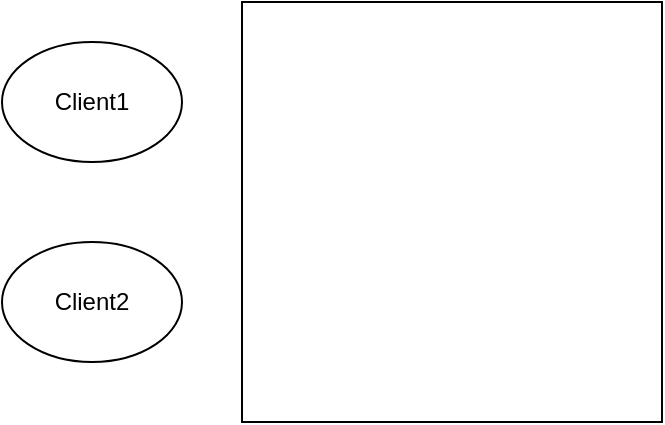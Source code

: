 <mxfile version="21.7.5" type="github">
  <diagram name="Page-1" id="74e2e168-ea6b-b213-b513-2b3c1d86103e">
    <mxGraphModel dx="436" dy="585" grid="1" gridSize="10" guides="1" tooltips="1" connect="1" arrows="1" fold="1" page="1" pageScale="1" pageWidth="1100" pageHeight="850" background="none" math="0" shadow="0">
      <root>
        <mxCell id="0" />
        <mxCell id="1" parent="0" />
        <mxCell id="3p74Ai3e4aje1u9l1uDw-1" value="Client1" style="ellipse;whiteSpace=wrap;html=1;" vertex="1" parent="1">
          <mxGeometry x="40" y="20" width="90" height="60" as="geometry" />
        </mxCell>
        <mxCell id="3p74Ai3e4aje1u9l1uDw-2" value="Client2" style="ellipse;whiteSpace=wrap;html=1;" vertex="1" parent="1">
          <mxGeometry x="40" y="120" width="90" height="60" as="geometry" />
        </mxCell>
        <mxCell id="3p74Ai3e4aje1u9l1uDw-3" value="" style="whiteSpace=wrap;html=1;aspect=fixed;" vertex="1" parent="1">
          <mxGeometry x="160" width="210" height="210" as="geometry" />
        </mxCell>
      </root>
    </mxGraphModel>
  </diagram>
</mxfile>
